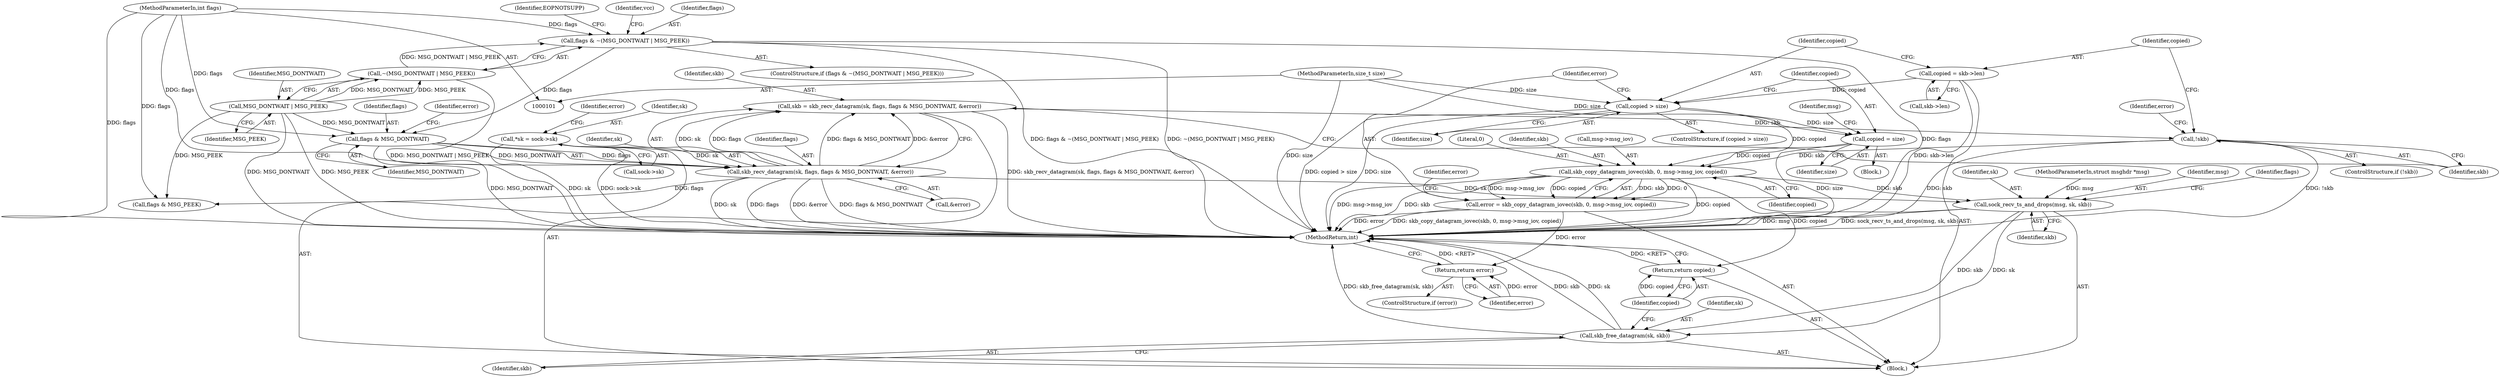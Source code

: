 digraph "0_linux_f3d3342602f8bcbf37d7c46641cb9bca7618eb1c_4@API" {
"1000204" [label="(Call,skb_copy_datagram_iovec(skb, 0, msg->msg_iov, copied))"];
"1000180" [label="(Call,!skb)"];
"1000169" [label="(Call,skb = skb_recv_datagram(sk, flags, flags & MSG_DONTWAIT, &error))"];
"1000171" [label="(Call,skb_recv_datagram(sk, flags, flags & MSG_DONTWAIT, &error))"];
"1000109" [label="(Call,*sk = sock->sk)"];
"1000174" [label="(Call,flags & MSG_DONTWAIT)"];
"1000132" [label="(Call,flags & ~(MSG_DONTWAIT | MSG_PEEK))"];
"1000106" [label="(MethodParameterIn,int flags)"];
"1000134" [label="(Call,~(MSG_DONTWAIT | MSG_PEEK))"];
"1000135" [label="(Call,MSG_DONTWAIT | MSG_PEEK)"];
"1000194" [label="(Call,copied = size)"];
"1000190" [label="(Call,copied > size)"];
"1000184" [label="(Call,copied = skb->len)"];
"1000105" [label="(MethodParameterIn,size_t size)"];
"1000202" [label="(Call,error = skb_copy_datagram_iovec(skb, 0, msg->msg_iov, copied))"];
"1000213" [label="(Return,return error;)"];
"1000215" [label="(Call,sock_recv_ts_and_drops(msg, sk, skb))"];
"1000240" [label="(Call,skb_free_datagram(sk, skb))"];
"1000243" [label="(Return,return copied;)"];
"1000181" [label="(Identifier,skb)"];
"1000240" [label="(Call,skb_free_datagram(sk, skb))"];
"1000140" [label="(Identifier,EOPNOTSUPP)"];
"1000131" [label="(ControlStructure,if (flags & ~(MSG_DONTWAIT | MSG_PEEK)))"];
"1000214" [label="(Identifier,error)"];
"1000199" [label="(Identifier,msg)"];
"1000172" [label="(Identifier,sk)"];
"1000185" [label="(Identifier,copied)"];
"1000186" [label="(Call,skb->len)"];
"1000221" [label="(Call,flags & MSG_PEEK)"];
"1000217" [label="(Identifier,sk)"];
"1000169" [label="(Call,skb = skb_recv_datagram(sk, flags, flags & MSG_DONTWAIT, &error))"];
"1000206" [label="(Literal,0)"];
"1000204" [label="(Call,skb_copy_datagram_iovec(skb, 0, msg->msg_iov, copied))"];
"1000119" [label="(Identifier,error)"];
"1000104" [label="(MethodParameterIn,struct msghdr *msg)"];
"1000109" [label="(Call,*sk = sock->sk)"];
"1000194" [label="(Call,copied = size)"];
"1000190" [label="(Call,copied > size)"];
"1000195" [label="(Identifier,copied)"];
"1000170" [label="(Identifier,skb)"];
"1000173" [label="(Identifier,flags)"];
"1000132" [label="(Call,flags & ~(MSG_DONTWAIT | MSG_PEEK))"];
"1000135" [label="(Call,MSG_DONTWAIT | MSG_PEEK)"];
"1000134" [label="(Call,~(MSG_DONTWAIT | MSG_PEEK))"];
"1000176" [label="(Identifier,MSG_DONTWAIT)"];
"1000174" [label="(Call,flags & MSG_DONTWAIT)"];
"1000136" [label="(Identifier,MSG_DONTWAIT)"];
"1000193" [label="(Block,)"];
"1000205" [label="(Identifier,skb)"];
"1000203" [label="(Identifier,error)"];
"1000180" [label="(Call,!skb)"];
"1000137" [label="(Identifier,MSG_PEEK)"];
"1000189" [label="(ControlStructure,if (copied > size))"];
"1000241" [label="(Identifier,sk)"];
"1000184" [label="(Call,copied = skb->len)"];
"1000216" [label="(Identifier,msg)"];
"1000202" [label="(Call,error = skb_copy_datagram_iovec(skb, 0, msg->msg_iov, copied))"];
"1000175" [label="(Identifier,flags)"];
"1000207" [label="(Call,msg->msg_iov)"];
"1000244" [label="(Identifier,copied)"];
"1000196" [label="(Identifier,size)"];
"1000177" [label="(Call,&error)"];
"1000179" [label="(ControlStructure,if (!skb))"];
"1000212" [label="(Identifier,error)"];
"1000243" [label="(Return,return copied;)"];
"1000178" [label="(Identifier,error)"];
"1000211" [label="(ControlStructure,if (error))"];
"1000191" [label="(Identifier,copied)"];
"1000105" [label="(MethodParameterIn,size_t size)"];
"1000222" [label="(Identifier,flags)"];
"1000183" [label="(Identifier,error)"];
"1000142" [label="(Identifier,vcc)"];
"1000213" [label="(Return,return error;)"];
"1000107" [label="(Block,)"];
"1000133" [label="(Identifier,flags)"];
"1000192" [label="(Identifier,size)"];
"1000242" [label="(Identifier,skb)"];
"1000171" [label="(Call,skb_recv_datagram(sk, flags, flags & MSG_DONTWAIT, &error))"];
"1000111" [label="(Call,sock->sk)"];
"1000110" [label="(Identifier,sk)"];
"1000218" [label="(Identifier,skb)"];
"1000106" [label="(MethodParameterIn,int flags)"];
"1000210" [label="(Identifier,copied)"];
"1000215" [label="(Call,sock_recv_ts_and_drops(msg, sk, skb))"];
"1000245" [label="(MethodReturn,int)"];
"1000204" -> "1000202"  [label="AST: "];
"1000204" -> "1000210"  [label="CFG: "];
"1000205" -> "1000204"  [label="AST: "];
"1000206" -> "1000204"  [label="AST: "];
"1000207" -> "1000204"  [label="AST: "];
"1000210" -> "1000204"  [label="AST: "];
"1000202" -> "1000204"  [label="CFG: "];
"1000204" -> "1000245"  [label="DDG: copied"];
"1000204" -> "1000245"  [label="DDG: msg->msg_iov"];
"1000204" -> "1000245"  [label="DDG: skb"];
"1000204" -> "1000202"  [label="DDG: skb"];
"1000204" -> "1000202"  [label="DDG: 0"];
"1000204" -> "1000202"  [label="DDG: msg->msg_iov"];
"1000204" -> "1000202"  [label="DDG: copied"];
"1000180" -> "1000204"  [label="DDG: skb"];
"1000194" -> "1000204"  [label="DDG: copied"];
"1000190" -> "1000204"  [label="DDG: copied"];
"1000204" -> "1000215"  [label="DDG: skb"];
"1000204" -> "1000243"  [label="DDG: copied"];
"1000180" -> "1000179"  [label="AST: "];
"1000180" -> "1000181"  [label="CFG: "];
"1000181" -> "1000180"  [label="AST: "];
"1000183" -> "1000180"  [label="CFG: "];
"1000185" -> "1000180"  [label="CFG: "];
"1000180" -> "1000245"  [label="DDG: skb"];
"1000180" -> "1000245"  [label="DDG: !skb"];
"1000169" -> "1000180"  [label="DDG: skb"];
"1000169" -> "1000107"  [label="AST: "];
"1000169" -> "1000171"  [label="CFG: "];
"1000170" -> "1000169"  [label="AST: "];
"1000171" -> "1000169"  [label="AST: "];
"1000181" -> "1000169"  [label="CFG: "];
"1000169" -> "1000245"  [label="DDG: skb_recv_datagram(sk, flags, flags & MSG_DONTWAIT, &error)"];
"1000171" -> "1000169"  [label="DDG: sk"];
"1000171" -> "1000169"  [label="DDG: flags"];
"1000171" -> "1000169"  [label="DDG: flags & MSG_DONTWAIT"];
"1000171" -> "1000169"  [label="DDG: &error"];
"1000171" -> "1000177"  [label="CFG: "];
"1000172" -> "1000171"  [label="AST: "];
"1000173" -> "1000171"  [label="AST: "];
"1000174" -> "1000171"  [label="AST: "];
"1000177" -> "1000171"  [label="AST: "];
"1000171" -> "1000245"  [label="DDG: sk"];
"1000171" -> "1000245"  [label="DDG: flags"];
"1000171" -> "1000245"  [label="DDG: &error"];
"1000171" -> "1000245"  [label="DDG: flags & MSG_DONTWAIT"];
"1000109" -> "1000171"  [label="DDG: sk"];
"1000174" -> "1000171"  [label="DDG: flags"];
"1000174" -> "1000171"  [label="DDG: MSG_DONTWAIT"];
"1000106" -> "1000171"  [label="DDG: flags"];
"1000171" -> "1000215"  [label="DDG: sk"];
"1000171" -> "1000221"  [label="DDG: flags"];
"1000109" -> "1000107"  [label="AST: "];
"1000109" -> "1000111"  [label="CFG: "];
"1000110" -> "1000109"  [label="AST: "];
"1000111" -> "1000109"  [label="AST: "];
"1000119" -> "1000109"  [label="CFG: "];
"1000109" -> "1000245"  [label="DDG: sk"];
"1000109" -> "1000245"  [label="DDG: sock->sk"];
"1000174" -> "1000176"  [label="CFG: "];
"1000175" -> "1000174"  [label="AST: "];
"1000176" -> "1000174"  [label="AST: "];
"1000178" -> "1000174"  [label="CFG: "];
"1000174" -> "1000245"  [label="DDG: MSG_DONTWAIT"];
"1000132" -> "1000174"  [label="DDG: flags"];
"1000106" -> "1000174"  [label="DDG: flags"];
"1000135" -> "1000174"  [label="DDG: MSG_DONTWAIT"];
"1000132" -> "1000131"  [label="AST: "];
"1000132" -> "1000134"  [label="CFG: "];
"1000133" -> "1000132"  [label="AST: "];
"1000134" -> "1000132"  [label="AST: "];
"1000140" -> "1000132"  [label="CFG: "];
"1000142" -> "1000132"  [label="CFG: "];
"1000132" -> "1000245"  [label="DDG: flags & ~(MSG_DONTWAIT | MSG_PEEK)"];
"1000132" -> "1000245"  [label="DDG: ~(MSG_DONTWAIT | MSG_PEEK)"];
"1000132" -> "1000245"  [label="DDG: flags"];
"1000106" -> "1000132"  [label="DDG: flags"];
"1000134" -> "1000132"  [label="DDG: MSG_DONTWAIT | MSG_PEEK"];
"1000106" -> "1000101"  [label="AST: "];
"1000106" -> "1000245"  [label="DDG: flags"];
"1000106" -> "1000221"  [label="DDG: flags"];
"1000134" -> "1000135"  [label="CFG: "];
"1000135" -> "1000134"  [label="AST: "];
"1000134" -> "1000245"  [label="DDG: MSG_DONTWAIT | MSG_PEEK"];
"1000135" -> "1000134"  [label="DDG: MSG_DONTWAIT"];
"1000135" -> "1000134"  [label="DDG: MSG_PEEK"];
"1000135" -> "1000137"  [label="CFG: "];
"1000136" -> "1000135"  [label="AST: "];
"1000137" -> "1000135"  [label="AST: "];
"1000135" -> "1000245"  [label="DDG: MSG_DONTWAIT"];
"1000135" -> "1000245"  [label="DDG: MSG_PEEK"];
"1000135" -> "1000221"  [label="DDG: MSG_PEEK"];
"1000194" -> "1000193"  [label="AST: "];
"1000194" -> "1000196"  [label="CFG: "];
"1000195" -> "1000194"  [label="AST: "];
"1000196" -> "1000194"  [label="AST: "];
"1000199" -> "1000194"  [label="CFG: "];
"1000194" -> "1000245"  [label="DDG: size"];
"1000190" -> "1000194"  [label="DDG: size"];
"1000105" -> "1000194"  [label="DDG: size"];
"1000190" -> "1000189"  [label="AST: "];
"1000190" -> "1000192"  [label="CFG: "];
"1000191" -> "1000190"  [label="AST: "];
"1000192" -> "1000190"  [label="AST: "];
"1000195" -> "1000190"  [label="CFG: "];
"1000203" -> "1000190"  [label="CFG: "];
"1000190" -> "1000245"  [label="DDG: copied > size"];
"1000190" -> "1000245"  [label="DDG: size"];
"1000184" -> "1000190"  [label="DDG: copied"];
"1000105" -> "1000190"  [label="DDG: size"];
"1000184" -> "1000107"  [label="AST: "];
"1000184" -> "1000186"  [label="CFG: "];
"1000185" -> "1000184"  [label="AST: "];
"1000186" -> "1000184"  [label="AST: "];
"1000191" -> "1000184"  [label="CFG: "];
"1000184" -> "1000245"  [label="DDG: skb->len"];
"1000105" -> "1000101"  [label="AST: "];
"1000105" -> "1000245"  [label="DDG: size"];
"1000202" -> "1000107"  [label="AST: "];
"1000203" -> "1000202"  [label="AST: "];
"1000212" -> "1000202"  [label="CFG: "];
"1000202" -> "1000245"  [label="DDG: error"];
"1000202" -> "1000245"  [label="DDG: skb_copy_datagram_iovec(skb, 0, msg->msg_iov, copied)"];
"1000202" -> "1000213"  [label="DDG: error"];
"1000213" -> "1000211"  [label="AST: "];
"1000213" -> "1000214"  [label="CFG: "];
"1000214" -> "1000213"  [label="AST: "];
"1000245" -> "1000213"  [label="CFG: "];
"1000213" -> "1000245"  [label="DDG: <RET>"];
"1000214" -> "1000213"  [label="DDG: error"];
"1000215" -> "1000107"  [label="AST: "];
"1000215" -> "1000218"  [label="CFG: "];
"1000216" -> "1000215"  [label="AST: "];
"1000217" -> "1000215"  [label="AST: "];
"1000218" -> "1000215"  [label="AST: "];
"1000222" -> "1000215"  [label="CFG: "];
"1000215" -> "1000245"  [label="DDG: msg"];
"1000215" -> "1000245"  [label="DDG: sock_recv_ts_and_drops(msg, sk, skb)"];
"1000104" -> "1000215"  [label="DDG: msg"];
"1000215" -> "1000240"  [label="DDG: sk"];
"1000215" -> "1000240"  [label="DDG: skb"];
"1000240" -> "1000107"  [label="AST: "];
"1000240" -> "1000242"  [label="CFG: "];
"1000241" -> "1000240"  [label="AST: "];
"1000242" -> "1000240"  [label="AST: "];
"1000244" -> "1000240"  [label="CFG: "];
"1000240" -> "1000245"  [label="DDG: skb_free_datagram(sk, skb)"];
"1000240" -> "1000245"  [label="DDG: skb"];
"1000240" -> "1000245"  [label="DDG: sk"];
"1000243" -> "1000107"  [label="AST: "];
"1000243" -> "1000244"  [label="CFG: "];
"1000244" -> "1000243"  [label="AST: "];
"1000245" -> "1000243"  [label="CFG: "];
"1000243" -> "1000245"  [label="DDG: <RET>"];
"1000244" -> "1000243"  [label="DDG: copied"];
}
